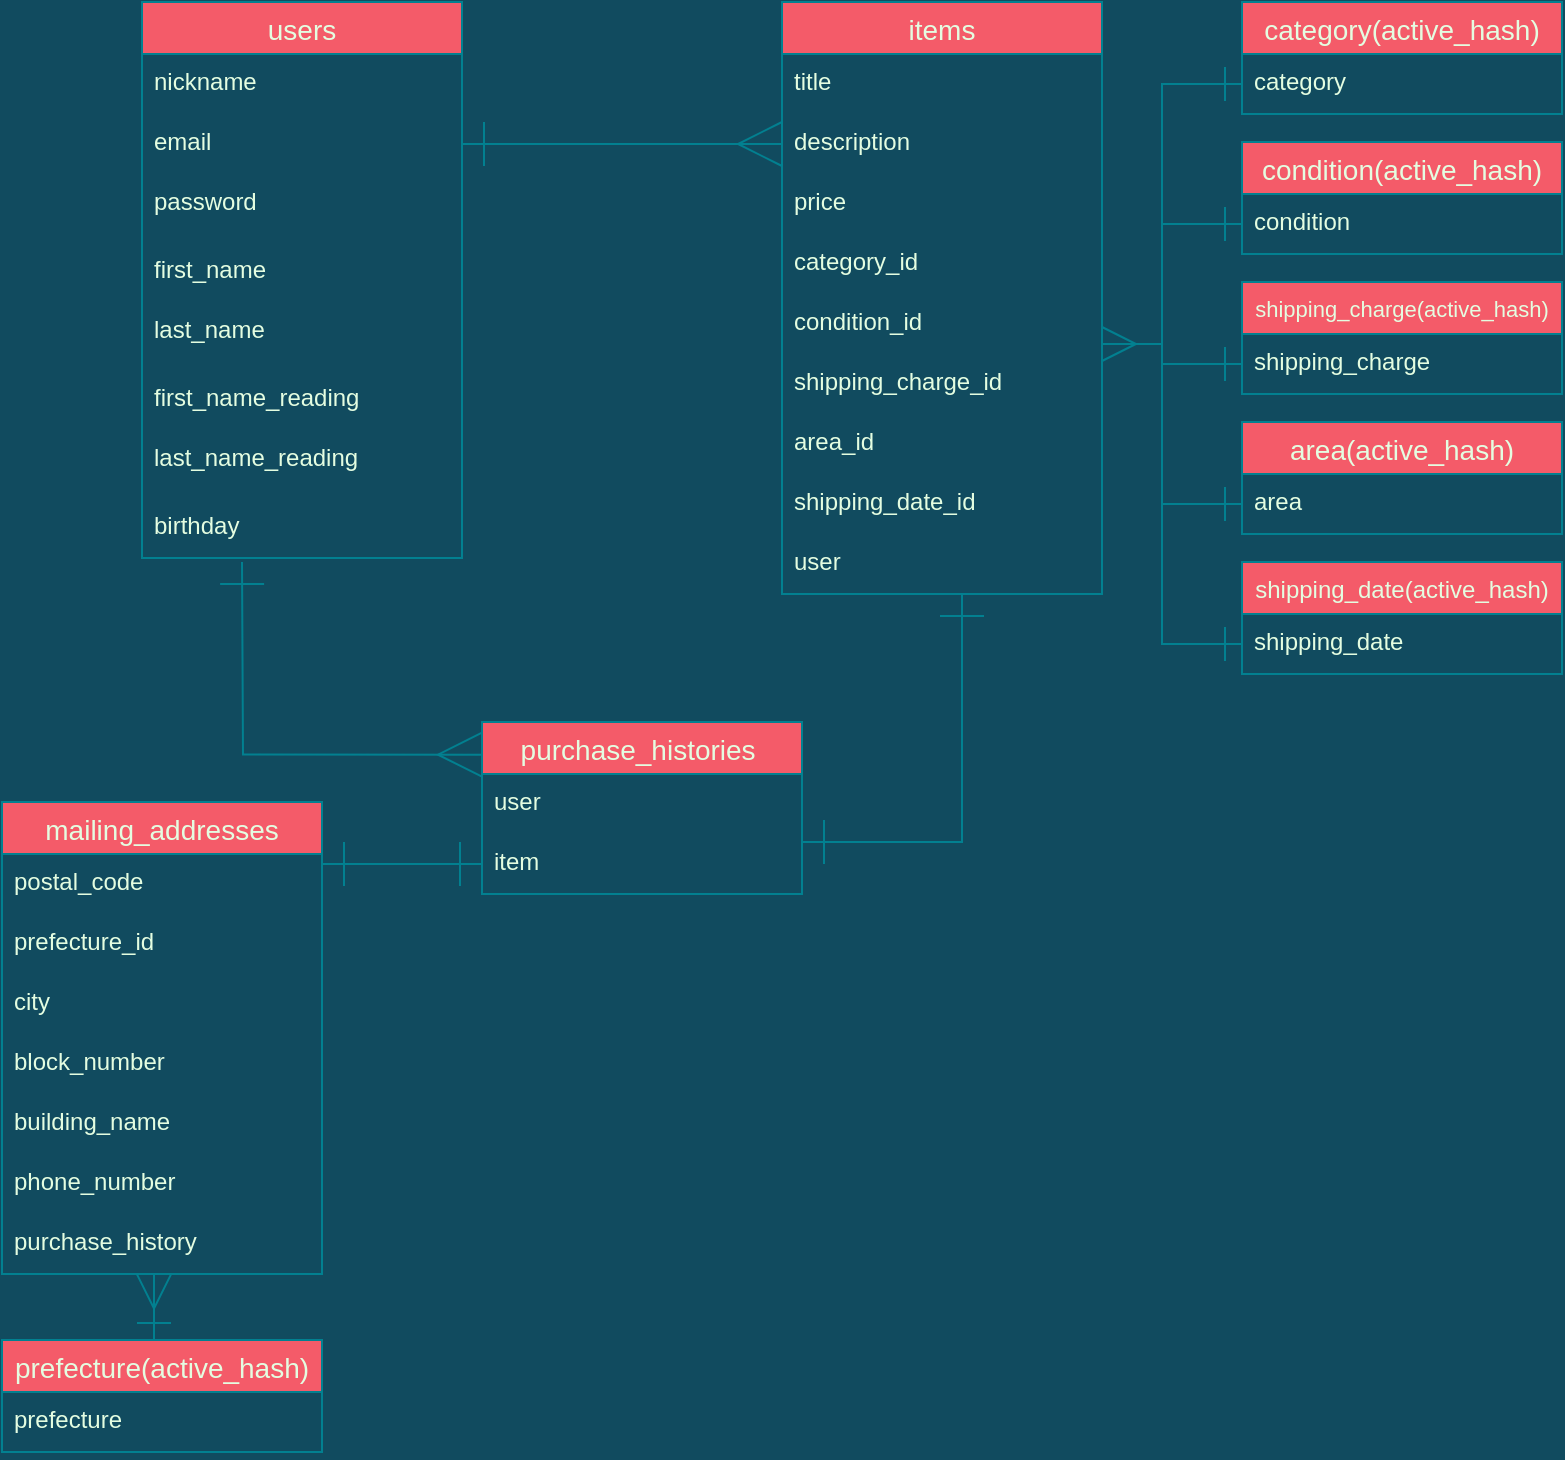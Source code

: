 <mxfile version="13.10.0" type="embed">
    <diagram id="1qVm6bEHcmnqeeJVuaAG" name="ページ1">
        <mxGraphModel dx="992" dy="805" grid="1" gridSize="10" guides="0" tooltips="1" connect="1" arrows="0" fold="1" page="1" pageScale="1" pageWidth="850" pageHeight="1100" background="#114B5F" math="0" shadow="0">
            <root>
                <mxCell id="0"/>
                <mxCell id="1" parent="0"/>
                <mxCell id="2" value=" users " style="swimlane;fontStyle=0;childLayout=stackLayout;horizontal=1;startSize=26;horizontalStack=0;resizeParent=1;resizeParentMax=0;resizeLast=0;collapsible=1;marginBottom=0;align=center;fontSize=14;fillColor=#F45B69;strokeColor=#028090;fontColor=#E4FDE1;" parent="1" vertex="1">
                    <mxGeometry x="110" y="160" width="160" height="278" as="geometry"/>
                </mxCell>
                <mxCell id="3" value="nickname" style="text;strokeColor=none;fillColor=none;spacingLeft=4;spacingRight=4;overflow=hidden;rotatable=0;points=[[0,0.5],[1,0.5]];portConstraint=eastwest;fontSize=12;fontColor=#E4FDE1;" parent="2" vertex="1">
                    <mxGeometry y="26" width="160" height="30" as="geometry"/>
                </mxCell>
                <mxCell id="4" value="email" style="text;strokeColor=none;fillColor=none;spacingLeft=4;spacingRight=4;overflow=hidden;rotatable=0;points=[[0,0.5],[1,0.5]];portConstraint=eastwest;fontSize=12;fontColor=#E4FDE1;" parent="2" vertex="1">
                    <mxGeometry y="56" width="160" height="30" as="geometry"/>
                </mxCell>
                <mxCell id="5" value="password" style="text;strokeColor=none;fillColor=none;spacingLeft=4;spacingRight=4;overflow=hidden;rotatable=0;points=[[0,0.5],[1,0.5]];portConstraint=eastwest;fontSize=12;fontColor=#E4FDE1;" parent="2" vertex="1">
                    <mxGeometry y="86" width="160" height="34" as="geometry"/>
                </mxCell>
                <mxCell id="15" value="first_name" style="text;strokeColor=none;fillColor=none;spacingLeft=4;spacingRight=4;overflow=hidden;rotatable=0;points=[[0,0.5],[1,0.5]];portConstraint=eastwest;fontSize=12;fontColor=#E4FDE1;" parent="2" vertex="1">
                    <mxGeometry y="120" width="160" height="30" as="geometry"/>
                </mxCell>
                <mxCell id="16" value="last_name" style="text;strokeColor=none;fillColor=none;spacingLeft=4;spacingRight=4;overflow=hidden;rotatable=0;points=[[0,0.5],[1,0.5]];portConstraint=eastwest;fontSize=12;fontColor=#E4FDE1;" parent="2" vertex="1">
                    <mxGeometry y="150" width="160" height="34" as="geometry"/>
                </mxCell>
                <mxCell id="17" value="first_name_reading" style="text;strokeColor=none;fillColor=none;spacingLeft=4;spacingRight=4;overflow=hidden;rotatable=0;points=[[0,0.5],[1,0.5]];portConstraint=eastwest;fontSize=12;fontColor=#E4FDE1;" parent="2" vertex="1">
                    <mxGeometry y="184" width="160" height="30" as="geometry"/>
                </mxCell>
                <mxCell id="18" value="last_name_reading" style="text;strokeColor=none;fillColor=none;spacingLeft=4;spacingRight=4;overflow=hidden;rotatable=0;points=[[0,0.5],[1,0.5]];portConstraint=eastwest;fontSize=12;fontColor=#E4FDE1;" parent="2" vertex="1">
                    <mxGeometry y="214" width="160" height="34" as="geometry"/>
                </mxCell>
                <mxCell id="19" value="birthday　" style="text;strokeColor=none;fillColor=none;spacingLeft=4;spacingRight=4;overflow=hidden;rotatable=0;points=[[0,0.5],[1,0.5]];portConstraint=eastwest;fontSize=12;fontColor=#E4FDE1;" parent="2" vertex="1">
                    <mxGeometry y="248" width="160" height="30" as="geometry"/>
                </mxCell>
                <mxCell id="6" value="items" style="swimlane;fontStyle=0;childLayout=stackLayout;horizontal=1;startSize=26;horizontalStack=0;resizeParent=1;resizeParentMax=0;resizeLast=0;collapsible=1;marginBottom=0;align=center;fontSize=14;fillColor=#F45B69;strokeColor=#028090;fontColor=#E4FDE1;" parent="1" vertex="1">
                    <mxGeometry x="430" y="160" width="160" height="296" as="geometry"/>
                </mxCell>
                <mxCell id="7" value="title" style="text;strokeColor=none;fillColor=none;spacingLeft=4;spacingRight=4;overflow=hidden;rotatable=0;points=[[0,0.5],[1,0.5]];portConstraint=eastwest;fontSize=12;fontColor=#E4FDE1;" parent="6" vertex="1">
                    <mxGeometry y="26" width="160" height="30" as="geometry"/>
                </mxCell>
                <mxCell id="8" value="description" style="text;strokeColor=none;fillColor=none;spacingLeft=4;spacingRight=4;overflow=hidden;rotatable=0;points=[[0,0.5],[1,0.5]];portConstraint=eastwest;fontSize=12;fontColor=#E4FDE1;" parent="6" vertex="1">
                    <mxGeometry y="56" width="160" height="30" as="geometry"/>
                </mxCell>
                <mxCell id="9" value="price" style="text;strokeColor=none;fillColor=none;spacingLeft=4;spacingRight=4;overflow=hidden;rotatable=0;points=[[0,0.5],[1,0.5]];portConstraint=eastwest;fontSize=12;fontColor=#E4FDE1;" parent="6" vertex="1">
                    <mxGeometry y="86" width="160" height="30" as="geometry"/>
                </mxCell>
                <mxCell id="23" value="category_id" style="text;strokeColor=none;fillColor=none;spacingLeft=4;spacingRight=4;overflow=hidden;rotatable=0;points=[[0,0.5],[1,0.5]];portConstraint=eastwest;fontSize=12;fontColor=#E4FDE1;" parent="6" vertex="1">
                    <mxGeometry y="116" width="160" height="30" as="geometry"/>
                </mxCell>
                <mxCell id="24" value="condition_id" style="text;strokeColor=none;fillColor=none;spacingLeft=4;spacingRight=4;overflow=hidden;rotatable=0;points=[[0,0.5],[1,0.5]];portConstraint=eastwest;fontSize=12;fontColor=#E4FDE1;" parent="6" vertex="1">
                    <mxGeometry y="146" width="160" height="30" as="geometry"/>
                </mxCell>
                <mxCell id="26" value="shipping_charge_id" style="text;strokeColor=none;fillColor=none;spacingLeft=4;spacingRight=4;overflow=hidden;rotatable=0;points=[[0,0.5],[1,0.5]];portConstraint=eastwest;fontSize=12;fontColor=#E4FDE1;" parent="6" vertex="1">
                    <mxGeometry y="176" width="160" height="30" as="geometry"/>
                </mxCell>
                <mxCell id="27" value="area_id" style="text;strokeColor=none;fillColor=none;spacingLeft=4;spacingRight=4;overflow=hidden;rotatable=0;points=[[0,0.5],[1,0.5]];portConstraint=eastwest;fontSize=12;fontColor=#E4FDE1;" parent="6" vertex="1">
                    <mxGeometry y="206" width="160" height="30" as="geometry"/>
                </mxCell>
                <mxCell id="29" value="shipping_date_id" style="text;strokeColor=none;fillColor=none;spacingLeft=4;spacingRight=4;overflow=hidden;rotatable=0;points=[[0,0.5],[1,0.5]];portConstraint=eastwest;fontSize=12;fontColor=#E4FDE1;" parent="6" vertex="1">
                    <mxGeometry y="236" width="160" height="30" as="geometry"/>
                </mxCell>
                <mxCell id="30" value="user" style="text;strokeColor=none;fillColor=none;spacingLeft=4;spacingRight=4;overflow=hidden;rotatable=0;points=[[0,0.5],[1,0.5]];portConstraint=eastwest;fontSize=12;fontColor=#E4FDE1;" parent="6" vertex="1">
                    <mxGeometry y="266" width="160" height="30" as="geometry"/>
                </mxCell>
                <mxCell id="10" value="purchase_histories " style="swimlane;fontStyle=0;childLayout=stackLayout;horizontal=1;startSize=26;horizontalStack=0;resizeParent=1;resizeParentMax=0;resizeLast=0;collapsible=1;marginBottom=0;align=center;fontSize=14;fillColor=#F45B69;strokeColor=#028090;fontColor=#E4FDE1;" parent="1" vertex="1">
                    <mxGeometry x="280" y="520" width="160" height="86" as="geometry"/>
                </mxCell>
                <mxCell id="11" value="user" style="text;strokeColor=none;fillColor=none;spacingLeft=4;spacingRight=4;overflow=hidden;rotatable=0;points=[[0,0.5],[1,0.5]];portConstraint=eastwest;fontSize=12;fontColor=#E4FDE1;" parent="10" vertex="1">
                    <mxGeometry y="26" width="160" height="30" as="geometry"/>
                </mxCell>
                <mxCell id="13" value="item" style="text;strokeColor=none;fillColor=none;spacingLeft=4;spacingRight=4;overflow=hidden;rotatable=0;points=[[0,0.5],[1,0.5]];portConstraint=eastwest;fontSize=12;fontColor=#E4FDE1;" parent="10" vertex="1">
                    <mxGeometry y="56" width="160" height="30" as="geometry"/>
                </mxCell>
                <mxCell id="32" value="mailing_addresses" style="swimlane;fontStyle=0;childLayout=stackLayout;horizontal=1;startSize=26;horizontalStack=0;resizeParent=1;resizeParentMax=0;resizeLast=0;collapsible=1;marginBottom=0;align=center;fontSize=14;fillColor=#F45B69;strokeColor=#028090;fontColor=#E4FDE1;" parent="1" vertex="1">
                    <mxGeometry x="40" y="560" width="160" height="236" as="geometry"/>
                </mxCell>
                <mxCell id="34" value="postal_code " style="text;strokeColor=none;fillColor=none;spacingLeft=4;spacingRight=4;overflow=hidden;rotatable=0;points=[[0,0.5],[1,0.5]];portConstraint=eastwest;fontSize=12;fontColor=#E4FDE1;" parent="32" vertex="1">
                    <mxGeometry y="26" width="160" height="30" as="geometry"/>
                </mxCell>
                <mxCell id="35" value="prefecture_id" style="text;strokeColor=none;fillColor=none;spacingLeft=4;spacingRight=4;overflow=hidden;rotatable=0;points=[[0,0.5],[1,0.5]];portConstraint=eastwest;fontSize=12;fontColor=#E4FDE1;" parent="32" vertex="1">
                    <mxGeometry y="56" width="160" height="30" as="geometry"/>
                </mxCell>
                <mxCell id="36" value="city " style="text;strokeColor=none;fillColor=none;spacingLeft=4;spacingRight=4;overflow=hidden;rotatable=0;points=[[0,0.5],[1,0.5]];portConstraint=eastwest;fontSize=12;fontColor=#E4FDE1;" parent="32" vertex="1">
                    <mxGeometry y="86" width="160" height="30" as="geometry"/>
                </mxCell>
                <mxCell id="37" value="block_number" style="text;strokeColor=none;fillColor=none;spacingLeft=4;spacingRight=4;overflow=hidden;rotatable=0;points=[[0,0.5],[1,0.5]];portConstraint=eastwest;fontSize=12;fontColor=#E4FDE1;" parent="32" vertex="1">
                    <mxGeometry y="116" width="160" height="30" as="geometry"/>
                </mxCell>
                <mxCell id="38" value="building_name" style="text;strokeColor=none;fillColor=none;spacingLeft=4;spacingRight=4;overflow=hidden;rotatable=0;points=[[0,0.5],[1,0.5]];portConstraint=eastwest;fontSize=12;fontColor=#E4FDE1;" parent="32" vertex="1">
                    <mxGeometry y="146" width="160" height="30" as="geometry"/>
                </mxCell>
                <mxCell id="39" value="phone_number" style="text;strokeColor=none;fillColor=none;spacingLeft=4;spacingRight=4;overflow=hidden;rotatable=0;points=[[0,0.5],[1,0.5]];portConstraint=eastwest;fontSize=12;fontColor=#E4FDE1;" parent="32" vertex="1">
                    <mxGeometry y="176" width="160" height="30" as="geometry"/>
                </mxCell>
                <mxCell id="111" value="purchase_history" style="text;strokeColor=none;fillColor=none;spacingLeft=4;spacingRight=4;overflow=hidden;rotatable=0;points=[[0,0.5],[1,0.5]];portConstraint=eastwest;fontSize=12;fontColor=#E4FDE1;" parent="32" vertex="1">
                    <mxGeometry y="206" width="160" height="30" as="geometry"/>
                </mxCell>
                <mxCell id="53" style="edgeStyle=orthogonalEdgeStyle;curved=0;rounded=1;sketch=0;orthogonalLoop=1;jettySize=auto;html=1;endArrow=ERmany;endFill=0;endSize=20;startArrow=ERone;startFill=0;targetPerimeterSpacing=0;startSize=20;labelBackgroundColor=#114B5F;strokeColor=#028090;fontColor=#E4FDE1;" parent="1" source="4" edge="1">
                    <mxGeometry relative="1" as="geometry">
                        <mxPoint x="430" y="231" as="targetPoint"/>
                    </mxGeometry>
                </mxCell>
                <mxCell id="54" style="edgeStyle=orthogonalEdgeStyle;rounded=0;sketch=0;orthogonalLoop=1;jettySize=auto;html=1;endArrow=ERone;endFill=0;endSize=20;startSize=20;startArrow=ERone;startFill=0;labelBackgroundColor=#114B5F;strokeColor=#028090;fontColor=#E4FDE1;" parent="1" target="30" edge="1">
                    <mxGeometry relative="1" as="geometry">
                        <mxPoint x="550" y="470" as="targetPoint"/>
                        <mxPoint x="440" y="580" as="sourcePoint"/>
                        <Array as="points">
                            <mxPoint x="520" y="580"/>
                        </Array>
                    </mxGeometry>
                </mxCell>
                <mxCell id="56" style="edgeStyle=orthogonalEdgeStyle;sketch=0;orthogonalLoop=1;jettySize=auto;html=1;startArrow=ERmany;startFill=0;startSize=20;endArrow=ERone;endFill=0;endSize=20;targetPerimeterSpacing=0;rounded=0;exitX=0;exitY=0.19;exitDx=0;exitDy=0;exitPerimeter=0;labelBackgroundColor=#114B5F;strokeColor=#028090;fontColor=#E4FDE1;" parent="1" source="10" edge="1">
                    <mxGeometry relative="1" as="geometry">
                        <mxPoint x="160" y="440" as="targetPoint"/>
                        <mxPoint x="255" y="542" as="sourcePoint"/>
                    </mxGeometry>
                </mxCell>
                <mxCell id="62" style="edgeStyle=orthogonalEdgeStyle;rounded=0;sketch=0;orthogonalLoop=1;jettySize=auto;html=1;startArrow=ERone;startFill=0;startSize=20;endArrow=ERone;endFill=0;endSize=20;targetPerimeterSpacing=0;labelBackgroundColor=#114B5F;strokeColor=#028090;fontColor=#E4FDE1;" parent="1" source="13" edge="1">
                    <mxGeometry relative="1" as="geometry">
                        <mxPoint x="200" y="591" as="targetPoint"/>
                        <Array as="points">
                            <mxPoint x="200" y="591"/>
                        </Array>
                    </mxGeometry>
                </mxCell>
                <mxCell id="102" style="edgeStyle=orthogonalEdgeStyle;rounded=0;sketch=0;orthogonalLoop=1;jettySize=auto;html=1;exitX=0.5;exitY=0;exitDx=0;exitDy=0;entryX=0.5;entryY=1.04;entryDx=0;entryDy=0;entryPerimeter=0;startArrow=ERone;startFill=0;startSize=15;endArrow=ERmany;endFill=0;endSize=15;targetPerimeterSpacing=0;fontSize=11;labelBackgroundColor=#114B5F;strokeColor=#028090;fontColor=#E4FDE1;" parent="1" edge="1">
                    <mxGeometry relative="1" as="geometry">
                        <mxPoint x="116" y="829" as="sourcePoint"/>
                        <mxPoint x="116" y="796.2" as="targetPoint"/>
                    </mxGeometry>
                </mxCell>
                <mxCell id="68" value="prefecture(active_hash)" style="swimlane;fontStyle=0;childLayout=stackLayout;horizontal=1;startSize=26;horizontalStack=0;resizeParent=1;resizeParentMax=0;resizeLast=0;collapsible=1;marginBottom=0;align=center;fontSize=14;rounded=0;sketch=0;fillColor=#F45B69;strokeColor=#028090;fontColor=#E4FDE1;" parent="1" vertex="1">
                    <mxGeometry x="40" y="829" width="160" height="56" as="geometry"/>
                </mxCell>
                <mxCell id="69" value="prefecture" style="text;strokeColor=none;fillColor=none;spacingLeft=4;spacingRight=4;overflow=hidden;rotatable=0;points=[[0,0.5],[1,0.5]];portConstraint=eastwest;fontSize=12;fontColor=#E4FDE1;" parent="68" vertex="1">
                    <mxGeometry y="26" width="160" height="30" as="geometry"/>
                </mxCell>
                <mxCell id="72" value="category(active_hash)" style="swimlane;fontStyle=0;childLayout=stackLayout;horizontal=1;startSize=26;horizontalStack=0;resizeParent=1;resizeParentMax=0;resizeLast=0;collapsible=1;marginBottom=0;align=center;fontSize=14;rounded=0;sketch=0;fillColor=#F45B69;strokeColor=#028090;fontColor=#E4FDE1;" parent="1" vertex="1">
                    <mxGeometry x="660" y="160" width="160" height="56" as="geometry"/>
                </mxCell>
                <mxCell id="73" value="category" style="text;strokeColor=none;fillColor=none;spacingLeft=4;spacingRight=4;overflow=hidden;rotatable=0;points=[[0,0.5],[1,0.5]];portConstraint=eastwest;fontSize=12;fontColor=#E4FDE1;" parent="72" vertex="1">
                    <mxGeometry y="26" width="160" height="30" as="geometry"/>
                </mxCell>
                <mxCell id="74" value="shipping_charge(active_hash)" style="swimlane;fontStyle=0;childLayout=stackLayout;horizontal=1;startSize=26;horizontalStack=0;resizeParent=1;resizeParentMax=0;resizeLast=0;collapsible=1;marginBottom=0;align=center;fontSize=11;rounded=0;sketch=0;fillColor=#F45B69;strokeColor=#028090;fontColor=#E4FDE1;" parent="1" vertex="1">
                    <mxGeometry x="660" y="300" width="160" height="56" as="geometry"/>
                </mxCell>
                <mxCell id="75" value="shipping_charge" style="text;strokeColor=none;fillColor=none;spacingLeft=4;spacingRight=4;overflow=hidden;rotatable=0;points=[[0,0.5],[1,0.5]];portConstraint=eastwest;fontSize=12;fontColor=#E4FDE1;" parent="74" vertex="1">
                    <mxGeometry y="26" width="160" height="30" as="geometry"/>
                </mxCell>
                <mxCell id="76" value="area(active_hash)" style="swimlane;fontStyle=0;childLayout=stackLayout;horizontal=1;startSize=26;horizontalStack=0;resizeParent=1;resizeParentMax=0;resizeLast=0;collapsible=1;marginBottom=0;align=center;fontSize=14;rounded=0;sketch=0;fillColor=#F45B69;strokeColor=#028090;fontColor=#E4FDE1;" parent="1" vertex="1">
                    <mxGeometry x="660" y="370" width="160" height="56" as="geometry"/>
                </mxCell>
                <mxCell id="77" value="area" style="text;strokeColor=none;fillColor=none;spacingLeft=4;spacingRight=4;overflow=hidden;rotatable=0;points=[[0,0.5],[1,0.5]];portConstraint=eastwest;fontSize=12;fontColor=#E4FDE1;" parent="76" vertex="1">
                    <mxGeometry y="26" width="160" height="30" as="geometry"/>
                </mxCell>
                <mxCell id="78" value="condition(active_hash)" style="swimlane;fontStyle=0;childLayout=stackLayout;horizontal=1;startSize=26;horizontalStack=0;resizeParent=1;resizeParentMax=0;resizeLast=0;collapsible=1;marginBottom=0;align=center;fontSize=14;rounded=0;sketch=0;fillColor=#F45B69;strokeColor=#028090;fontColor=#E4FDE1;" parent="1" vertex="1">
                    <mxGeometry x="660" y="230" width="160" height="56" as="geometry"/>
                </mxCell>
                <mxCell id="79" value="condition" style="text;strokeColor=none;fillColor=none;spacingLeft=4;spacingRight=4;overflow=hidden;rotatable=0;points=[[0,0.5],[1,0.5]];portConstraint=eastwest;fontSize=12;fontColor=#E4FDE1;" parent="78" vertex="1">
                    <mxGeometry y="26" width="160" height="30" as="geometry"/>
                </mxCell>
                <mxCell id="80" value="shipping_date(active_hash)" style="swimlane;fontStyle=0;childLayout=stackLayout;horizontal=1;startSize=26;horizontalStack=0;resizeParent=1;resizeParentMax=0;resizeLast=0;collapsible=1;marginBottom=0;align=center;fontSize=12;rounded=0;sketch=0;fillColor=#F45B69;strokeColor=#028090;fontColor=#E4FDE1;" parent="1" vertex="1">
                    <mxGeometry x="660" y="440" width="160" height="56" as="geometry"/>
                </mxCell>
                <mxCell id="81" value="shipping_date&#10;" style="text;strokeColor=none;fillColor=none;spacingLeft=4;spacingRight=4;overflow=hidden;rotatable=0;points=[[0,0.5],[1,0.5]];portConstraint=eastwest;fontSize=12;fontColor=#E4FDE1;" parent="80" vertex="1">
                    <mxGeometry y="26" width="160" height="30" as="geometry"/>
                </mxCell>
                <mxCell id="83" style="edgeStyle=orthogonalEdgeStyle;rounded=0;sketch=0;orthogonalLoop=1;jettySize=auto;html=1;startArrow=ERone;startFill=0;startSize=15;endArrow=ERmany;endFill=0;endSize=15;targetPerimeterSpacing=0;fontSize=11;labelBackgroundColor=#114B5F;strokeColor=#028090;fontColor=#E4FDE1;" parent="1" edge="1">
                    <mxGeometry relative="1" as="geometry">
                        <mxPoint x="590" y="331" as="targetPoint"/>
                        <mxPoint x="660" y="201" as="sourcePoint"/>
                        <Array as="points">
                            <mxPoint x="620" y="201"/>
                            <mxPoint x="620" y="331"/>
                        </Array>
                    </mxGeometry>
                </mxCell>
                <mxCell id="86" style="edgeStyle=orthogonalEdgeStyle;rounded=0;sketch=0;orthogonalLoop=1;jettySize=auto;html=1;startArrow=ERone;startFill=0;startSize=15;endArrow=none;endFill=0;endSize=20;targetPerimeterSpacing=0;fontSize=11;labelBackgroundColor=#114B5F;strokeColor=#028090;fontColor=#E4FDE1;" parent="1" edge="1">
                    <mxGeometry relative="1" as="geometry">
                        <mxPoint x="620" y="310" as="targetPoint"/>
                        <mxPoint x="660" y="481" as="sourcePoint"/>
                        <Array as="points">
                            <mxPoint x="620" y="481"/>
                            <mxPoint x="620" y="330"/>
                        </Array>
                    </mxGeometry>
                </mxCell>
                <mxCell id="97" style="edgeStyle=orthogonalEdgeStyle;rounded=0;sketch=0;orthogonalLoop=1;jettySize=auto;html=1;startArrow=ERone;startFill=0;startSize=15;endArrow=none;endFill=0;endSize=20;targetPerimeterSpacing=0;fontSize=11;labelBackgroundColor=#114B5F;strokeColor=#028090;fontColor=#E4FDE1;" parent="1" source="79" edge="1">
                    <mxGeometry relative="1" as="geometry">
                        <mxPoint x="620" y="271" as="targetPoint"/>
                    </mxGeometry>
                </mxCell>
                <mxCell id="98" style="edgeStyle=orthogonalEdgeStyle;rounded=0;sketch=0;orthogonalLoop=1;jettySize=auto;html=1;exitX=0;exitY=0.5;exitDx=0;exitDy=0;startArrow=ERone;startFill=0;startSize=15;endArrow=none;endFill=0;endSize=20;targetPerimeterSpacing=0;fontSize=11;labelBackgroundColor=#114B5F;strokeColor=#028090;fontColor=#E4FDE1;" parent="1" source="75" edge="1">
                    <mxGeometry relative="1" as="geometry">
                        <mxPoint x="620" y="341" as="targetPoint"/>
                    </mxGeometry>
                </mxCell>
                <mxCell id="100" style="edgeStyle=orthogonalEdgeStyle;rounded=0;sketch=0;orthogonalLoop=1;jettySize=auto;html=1;startArrow=ERone;startFill=0;startSize=15;endArrow=none;endFill=0;endSize=20;targetPerimeterSpacing=0;fontSize=11;labelBackgroundColor=#114B5F;strokeColor=#028090;fontColor=#E4FDE1;" parent="1" edge="1">
                    <mxGeometry relative="1" as="geometry">
                        <mxPoint x="620" y="411" as="targetPoint"/>
                        <mxPoint x="660" y="411" as="sourcePoint"/>
                    </mxGeometry>
                </mxCell>
            </root>
        </mxGraphModel>
    </diagram>
</mxfile>